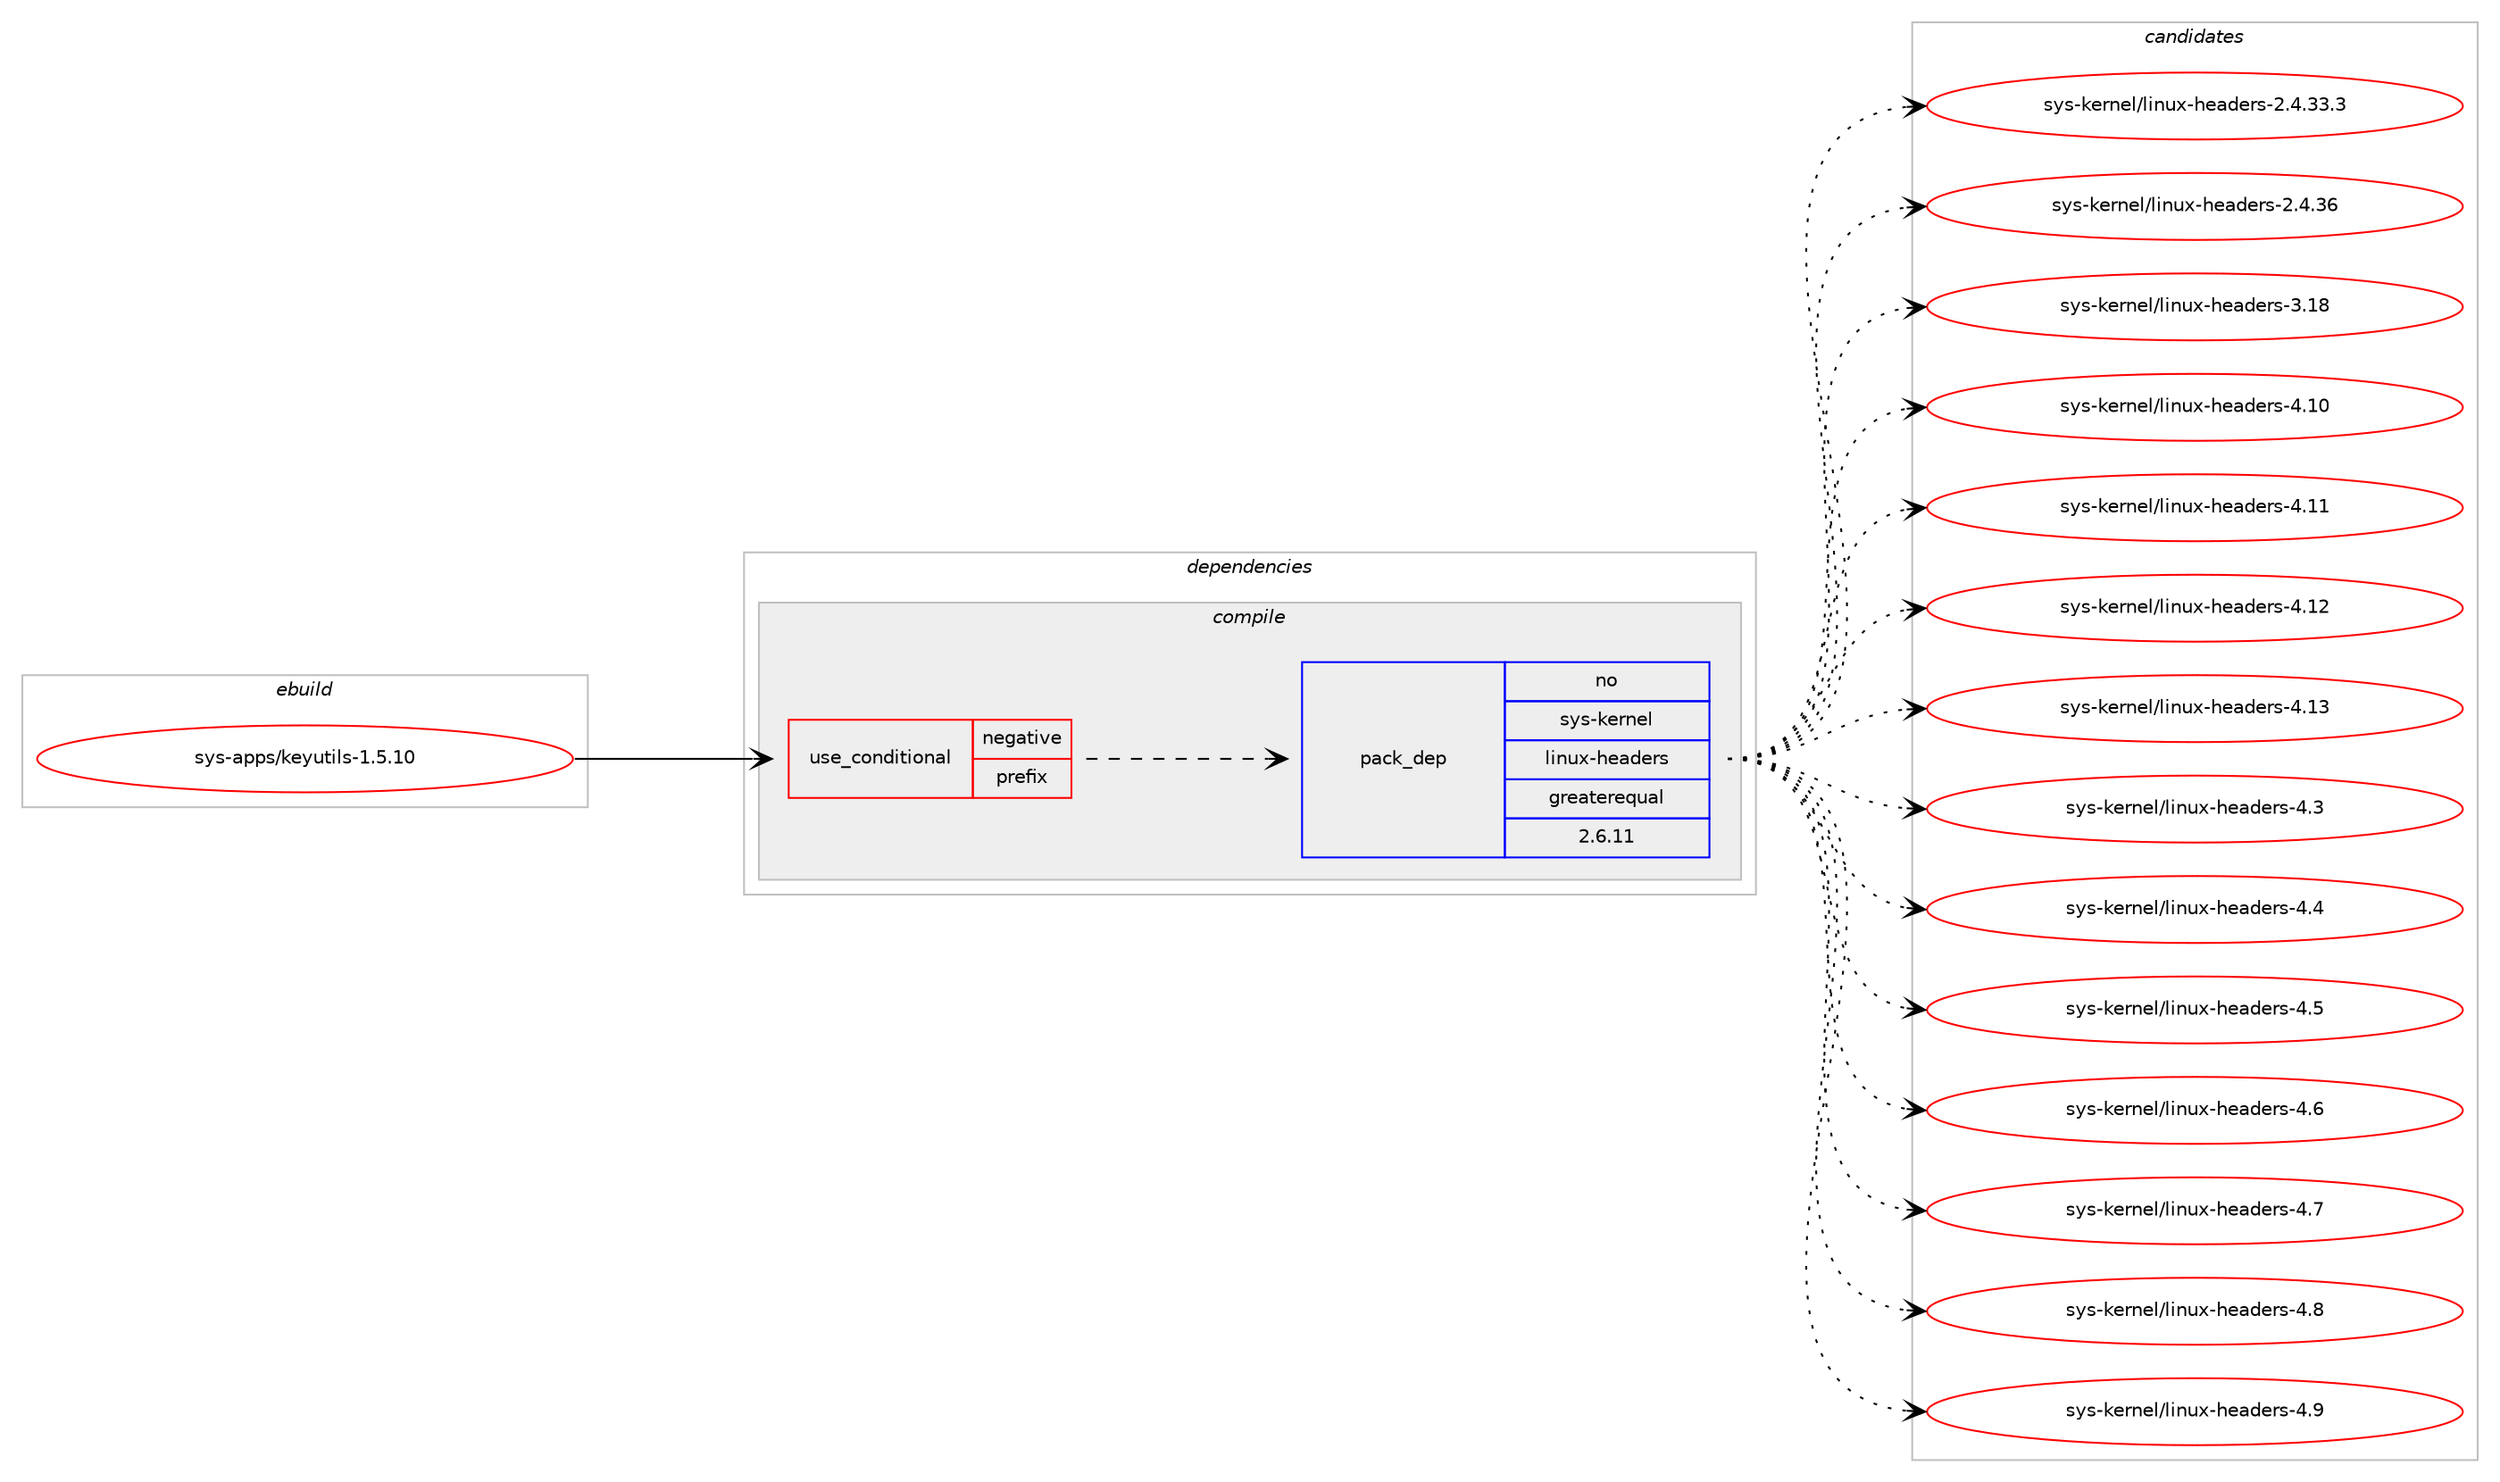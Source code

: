 digraph prolog {

# *************
# Graph options
# *************

newrank=true;
concentrate=true;
compound=true;
graph [rankdir=LR,fontname=Helvetica,fontsize=10,ranksep=1.5];#, ranksep=2.5, nodesep=0.2];
edge  [arrowhead=vee];
node  [fontname=Helvetica,fontsize=10];

# **********
# The ebuild
# **********

subgraph cluster_leftcol {
color=gray;
rank=same;
label=<<i>ebuild</i>>;
id [label="sys-apps/keyutils-1.5.10", color=red, width=4, href="../sys-apps/keyutils-1.5.10.svg"];
}

# ****************
# The dependencies
# ****************

subgraph cluster_midcol {
color=gray;
label=<<i>dependencies</i>>;
subgraph cluster_compile {
fillcolor="#eeeeee";
style=filled;
label=<<i>compile</i>>;
subgraph cond113198 {
dependency470131 [label=<<TABLE BORDER="0" CELLBORDER="1" CELLSPACING="0" CELLPADDING="4"><TR><TD ROWSPAN="3" CELLPADDING="10">use_conditional</TD></TR><TR><TD>negative</TD></TR><TR><TD>prefix</TD></TR></TABLE>>, shape=none, color=red];
subgraph pack348824 {
dependency470132 [label=<<TABLE BORDER="0" CELLBORDER="1" CELLSPACING="0" CELLPADDING="4" WIDTH="220"><TR><TD ROWSPAN="6" CELLPADDING="30">pack_dep</TD></TR><TR><TD WIDTH="110">no</TD></TR><TR><TD>sys-kernel</TD></TR><TR><TD>linux-headers</TD></TR><TR><TD>greaterequal</TD></TR><TR><TD>2.6.11</TD></TR></TABLE>>, shape=none, color=blue];
}
dependency470131:e -> dependency470132:w [weight=20,style="dashed",arrowhead="vee"];
}
id:e -> dependency470131:w [weight=20,style="solid",arrowhead="vee"];
}
subgraph cluster_compileandrun {
fillcolor="#eeeeee";
style=filled;
label=<<i>compile and run</i>>;
}
subgraph cluster_run {
fillcolor="#eeeeee";
style=filled;
label=<<i>run</i>>;
}
}

# **************
# The candidates
# **************

subgraph cluster_choices {
rank=same;
color=gray;
label=<<i>candidates</i>>;

subgraph choice348824 {
color=black;
nodesep=1;
choice11512111545107101114110101108471081051101171204510410197100101114115455046524651514651 [label="sys-kernel/linux-headers-2.4.33.3", color=red, width=4,href="../sys-kernel/linux-headers-2.4.33.3.svg"];
choice1151211154510710111411010110847108105110117120451041019710010111411545504652465154 [label="sys-kernel/linux-headers-2.4.36", color=red, width=4,href="../sys-kernel/linux-headers-2.4.36.svg"];
choice115121115451071011141101011084710810511011712045104101971001011141154551464956 [label="sys-kernel/linux-headers-3.18", color=red, width=4,href="../sys-kernel/linux-headers-3.18.svg"];
choice115121115451071011141101011084710810511011712045104101971001011141154552464948 [label="sys-kernel/linux-headers-4.10", color=red, width=4,href="../sys-kernel/linux-headers-4.10.svg"];
choice115121115451071011141101011084710810511011712045104101971001011141154552464949 [label="sys-kernel/linux-headers-4.11", color=red, width=4,href="../sys-kernel/linux-headers-4.11.svg"];
choice115121115451071011141101011084710810511011712045104101971001011141154552464950 [label="sys-kernel/linux-headers-4.12", color=red, width=4,href="../sys-kernel/linux-headers-4.12.svg"];
choice115121115451071011141101011084710810511011712045104101971001011141154552464951 [label="sys-kernel/linux-headers-4.13", color=red, width=4,href="../sys-kernel/linux-headers-4.13.svg"];
choice1151211154510710111411010110847108105110117120451041019710010111411545524651 [label="sys-kernel/linux-headers-4.3", color=red, width=4,href="../sys-kernel/linux-headers-4.3.svg"];
choice1151211154510710111411010110847108105110117120451041019710010111411545524652 [label="sys-kernel/linux-headers-4.4", color=red, width=4,href="../sys-kernel/linux-headers-4.4.svg"];
choice1151211154510710111411010110847108105110117120451041019710010111411545524653 [label="sys-kernel/linux-headers-4.5", color=red, width=4,href="../sys-kernel/linux-headers-4.5.svg"];
choice1151211154510710111411010110847108105110117120451041019710010111411545524654 [label="sys-kernel/linux-headers-4.6", color=red, width=4,href="../sys-kernel/linux-headers-4.6.svg"];
choice1151211154510710111411010110847108105110117120451041019710010111411545524655 [label="sys-kernel/linux-headers-4.7", color=red, width=4,href="../sys-kernel/linux-headers-4.7.svg"];
choice1151211154510710111411010110847108105110117120451041019710010111411545524656 [label="sys-kernel/linux-headers-4.8", color=red, width=4,href="../sys-kernel/linux-headers-4.8.svg"];
choice1151211154510710111411010110847108105110117120451041019710010111411545524657 [label="sys-kernel/linux-headers-4.9", color=red, width=4,href="../sys-kernel/linux-headers-4.9.svg"];
dependency470132:e -> choice11512111545107101114110101108471081051101171204510410197100101114115455046524651514651:w [style=dotted,weight="100"];
dependency470132:e -> choice1151211154510710111411010110847108105110117120451041019710010111411545504652465154:w [style=dotted,weight="100"];
dependency470132:e -> choice115121115451071011141101011084710810511011712045104101971001011141154551464956:w [style=dotted,weight="100"];
dependency470132:e -> choice115121115451071011141101011084710810511011712045104101971001011141154552464948:w [style=dotted,weight="100"];
dependency470132:e -> choice115121115451071011141101011084710810511011712045104101971001011141154552464949:w [style=dotted,weight="100"];
dependency470132:e -> choice115121115451071011141101011084710810511011712045104101971001011141154552464950:w [style=dotted,weight="100"];
dependency470132:e -> choice115121115451071011141101011084710810511011712045104101971001011141154552464951:w [style=dotted,weight="100"];
dependency470132:e -> choice1151211154510710111411010110847108105110117120451041019710010111411545524651:w [style=dotted,weight="100"];
dependency470132:e -> choice1151211154510710111411010110847108105110117120451041019710010111411545524652:w [style=dotted,weight="100"];
dependency470132:e -> choice1151211154510710111411010110847108105110117120451041019710010111411545524653:w [style=dotted,weight="100"];
dependency470132:e -> choice1151211154510710111411010110847108105110117120451041019710010111411545524654:w [style=dotted,weight="100"];
dependency470132:e -> choice1151211154510710111411010110847108105110117120451041019710010111411545524655:w [style=dotted,weight="100"];
dependency470132:e -> choice1151211154510710111411010110847108105110117120451041019710010111411545524656:w [style=dotted,weight="100"];
dependency470132:e -> choice1151211154510710111411010110847108105110117120451041019710010111411545524657:w [style=dotted,weight="100"];
}
}

}
